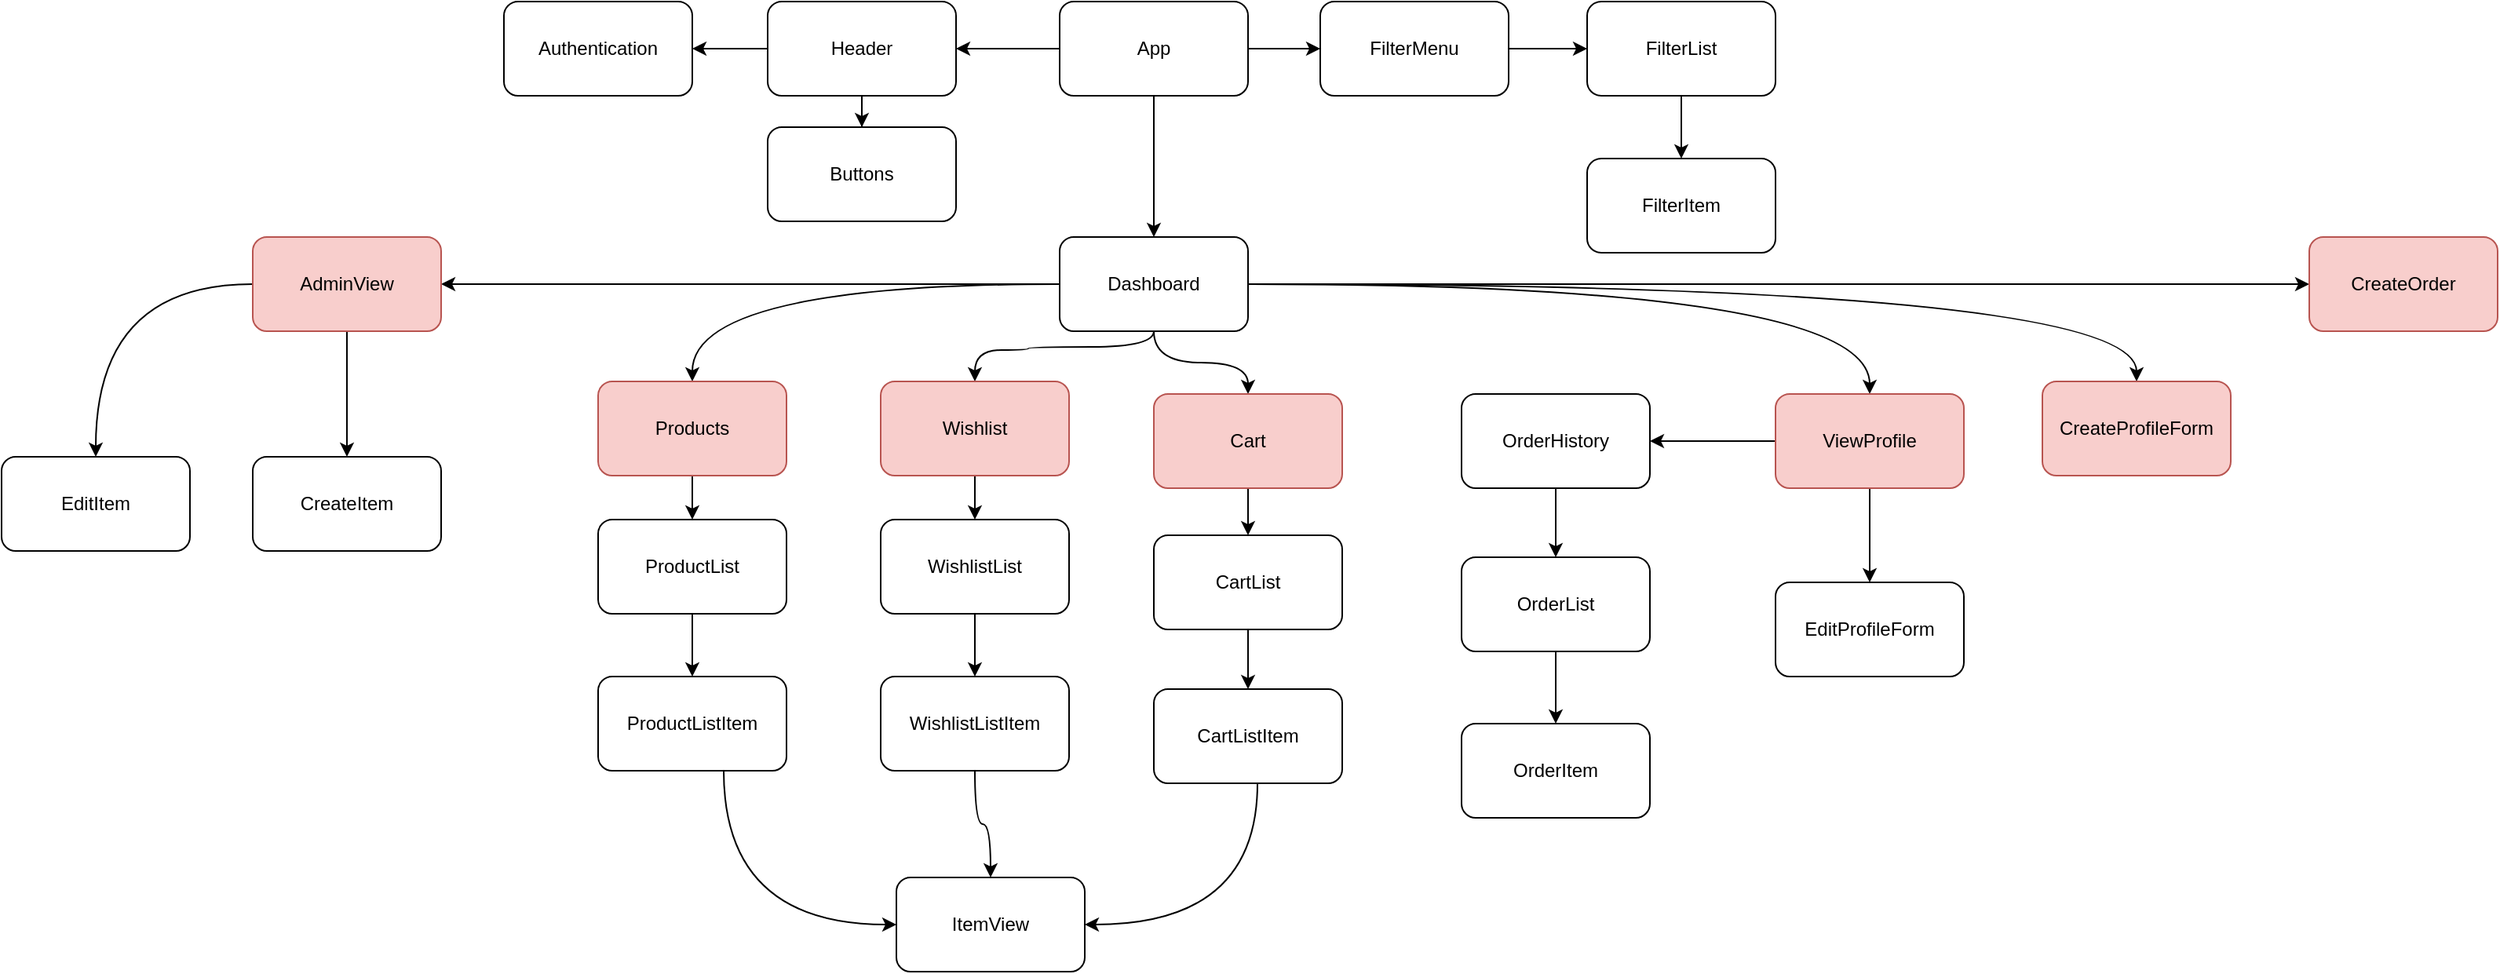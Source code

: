 <mxfile version="24.0.5" type="github">
  <diagram name="Page-1" id="B4nKlDGkZMESR9lPHz7n">
    <mxGraphModel dx="2258" dy="813" grid="1" gridSize="10" guides="1" tooltips="1" connect="1" arrows="1" fold="1" page="1" pageScale="1" pageWidth="827" pageHeight="1169" math="0" shadow="0">
      <root>
        <mxCell id="0" />
        <mxCell id="1" parent="0" />
        <mxCell id="bfhCLQw2ZLlvQpr9e-nP-5" style="edgeStyle=orthogonalEdgeStyle;rounded=0;orthogonalLoop=1;jettySize=auto;html=1;curved=1;" edge="1" parent="1" source="bfhCLQw2ZLlvQpr9e-nP-1" target="bfhCLQw2ZLlvQpr9e-nP-2">
          <mxGeometry relative="1" as="geometry" />
        </mxCell>
        <mxCell id="bfhCLQw2ZLlvQpr9e-nP-6" style="edgeStyle=orthogonalEdgeStyle;rounded=0;orthogonalLoop=1;jettySize=auto;html=1;curved=1;" edge="1" parent="1" source="bfhCLQw2ZLlvQpr9e-nP-1" target="bfhCLQw2ZLlvQpr9e-nP-3">
          <mxGeometry relative="1" as="geometry" />
        </mxCell>
        <mxCell id="bfhCLQw2ZLlvQpr9e-nP-7" style="edgeStyle=orthogonalEdgeStyle;rounded=0;orthogonalLoop=1;jettySize=auto;html=1;curved=1;" edge="1" parent="1" source="bfhCLQw2ZLlvQpr9e-nP-1" target="bfhCLQw2ZLlvQpr9e-nP-4">
          <mxGeometry relative="1" as="geometry" />
        </mxCell>
        <mxCell id="bfhCLQw2ZLlvQpr9e-nP-1" value="App" style="rounded=1;whiteSpace=wrap;html=1;" vertex="1" parent="1">
          <mxGeometry x="354" y="30" width="120" height="60" as="geometry" />
        </mxCell>
        <mxCell id="bfhCLQw2ZLlvQpr9e-nP-38" value="" style="edgeStyle=orthogonalEdgeStyle;rounded=0;orthogonalLoop=1;jettySize=auto;html=1;" edge="1" parent="1" source="bfhCLQw2ZLlvQpr9e-nP-2" target="bfhCLQw2ZLlvQpr9e-nP-37">
          <mxGeometry relative="1" as="geometry" />
        </mxCell>
        <mxCell id="bfhCLQw2ZLlvQpr9e-nP-68" value="" style="edgeStyle=orthogonalEdgeStyle;rounded=0;orthogonalLoop=1;jettySize=auto;html=1;" edge="1" parent="1" source="bfhCLQw2ZLlvQpr9e-nP-2" target="bfhCLQw2ZLlvQpr9e-nP-67">
          <mxGeometry relative="1" as="geometry" />
        </mxCell>
        <mxCell id="bfhCLQw2ZLlvQpr9e-nP-2" value="Header" style="rounded=1;whiteSpace=wrap;html=1;" vertex="1" parent="1">
          <mxGeometry x="168" y="30" width="120" height="60" as="geometry" />
        </mxCell>
        <mxCell id="bfhCLQw2ZLlvQpr9e-nP-17" style="edgeStyle=orthogonalEdgeStyle;rounded=0;orthogonalLoop=1;jettySize=auto;html=1;curved=1;" edge="1" parent="1" source="bfhCLQw2ZLlvQpr9e-nP-3" target="bfhCLQw2ZLlvQpr9e-nP-8">
          <mxGeometry relative="1" as="geometry" />
        </mxCell>
        <mxCell id="bfhCLQw2ZLlvQpr9e-nP-30" style="edgeStyle=orthogonalEdgeStyle;rounded=0;orthogonalLoop=1;jettySize=auto;html=1;curved=1;" edge="1" parent="1" source="bfhCLQw2ZLlvQpr9e-nP-3" target="bfhCLQw2ZLlvQpr9e-nP-9">
          <mxGeometry relative="1" as="geometry" />
        </mxCell>
        <mxCell id="bfhCLQw2ZLlvQpr9e-nP-31" style="edgeStyle=orthogonalEdgeStyle;rounded=0;orthogonalLoop=1;jettySize=auto;html=1;curved=1;" edge="1" parent="1" source="bfhCLQw2ZLlvQpr9e-nP-3" target="bfhCLQw2ZLlvQpr9e-nP-10">
          <mxGeometry relative="1" as="geometry">
            <Array as="points">
              <mxPoint x="414" y="250" />
              <mxPoint x="334" y="250" />
              <mxPoint x="334" y="252" />
              <mxPoint x="300" y="252" />
            </Array>
          </mxGeometry>
        </mxCell>
        <mxCell id="bfhCLQw2ZLlvQpr9e-nP-32" style="edgeStyle=orthogonalEdgeStyle;rounded=0;orthogonalLoop=1;jettySize=auto;html=1;curved=1;" edge="1" parent="1" source="bfhCLQw2ZLlvQpr9e-nP-3" target="bfhCLQw2ZLlvQpr9e-nP-11">
          <mxGeometry relative="1" as="geometry" />
        </mxCell>
        <mxCell id="bfhCLQw2ZLlvQpr9e-nP-36" value="" style="edgeStyle=orthogonalEdgeStyle;rounded=0;orthogonalLoop=1;jettySize=auto;html=1;curved=1;" edge="1" parent="1" source="bfhCLQw2ZLlvQpr9e-nP-3" target="bfhCLQw2ZLlvQpr9e-nP-35">
          <mxGeometry relative="1" as="geometry" />
        </mxCell>
        <mxCell id="bfhCLQw2ZLlvQpr9e-nP-49" value="" style="edgeStyle=orthogonalEdgeStyle;rounded=0;orthogonalLoop=1;jettySize=auto;html=1;curved=1;" edge="1" parent="1" source="bfhCLQw2ZLlvQpr9e-nP-3" target="bfhCLQw2ZLlvQpr9e-nP-48">
          <mxGeometry relative="1" as="geometry" />
        </mxCell>
        <mxCell id="bfhCLQw2ZLlvQpr9e-nP-57" value="" style="edgeStyle=orthogonalEdgeStyle;rounded=0;orthogonalLoop=1;jettySize=auto;html=1;" edge="1" parent="1" source="bfhCLQw2ZLlvQpr9e-nP-3" target="bfhCLQw2ZLlvQpr9e-nP-56">
          <mxGeometry relative="1" as="geometry" />
        </mxCell>
        <mxCell id="bfhCLQw2ZLlvQpr9e-nP-3" value="Dashboard" style="rounded=1;whiteSpace=wrap;html=1;" vertex="1" parent="1">
          <mxGeometry x="354" y="180" width="120" height="60" as="geometry" />
        </mxCell>
        <mxCell id="bfhCLQw2ZLlvQpr9e-nP-14" style="edgeStyle=orthogonalEdgeStyle;rounded=0;orthogonalLoop=1;jettySize=auto;html=1;" edge="1" parent="1" source="bfhCLQw2ZLlvQpr9e-nP-4" target="bfhCLQw2ZLlvQpr9e-nP-13">
          <mxGeometry relative="1" as="geometry" />
        </mxCell>
        <mxCell id="bfhCLQw2ZLlvQpr9e-nP-4" value="FilterMenu" style="rounded=1;whiteSpace=wrap;html=1;" vertex="1" parent="1">
          <mxGeometry x="520" y="30" width="120" height="60" as="geometry" />
        </mxCell>
        <mxCell id="bfhCLQw2ZLlvQpr9e-nP-34" style="edgeStyle=orthogonalEdgeStyle;rounded=0;orthogonalLoop=1;jettySize=auto;html=1;" edge="1" parent="1" source="bfhCLQw2ZLlvQpr9e-nP-8" target="bfhCLQw2ZLlvQpr9e-nP-33">
          <mxGeometry relative="1" as="geometry" />
        </mxCell>
        <mxCell id="bfhCLQw2ZLlvQpr9e-nP-43" value="" style="edgeStyle=orthogonalEdgeStyle;rounded=0;orthogonalLoop=1;jettySize=auto;html=1;" edge="1" parent="1" source="bfhCLQw2ZLlvQpr9e-nP-8" target="bfhCLQw2ZLlvQpr9e-nP-42">
          <mxGeometry relative="1" as="geometry" />
        </mxCell>
        <mxCell id="bfhCLQw2ZLlvQpr9e-nP-8" value="ViewProfile" style="rounded=1;whiteSpace=wrap;html=1;fillColor=#f8cecc;strokeColor=#b85450;" vertex="1" parent="1">
          <mxGeometry x="810" y="280" width="120" height="60" as="geometry" />
        </mxCell>
        <mxCell id="bfhCLQw2ZLlvQpr9e-nP-59" value="" style="edgeStyle=orthogonalEdgeStyle;rounded=0;orthogonalLoop=1;jettySize=auto;html=1;" edge="1" parent="1" source="bfhCLQw2ZLlvQpr9e-nP-9" target="bfhCLQw2ZLlvQpr9e-nP-58">
          <mxGeometry relative="1" as="geometry" />
        </mxCell>
        <mxCell id="bfhCLQw2ZLlvQpr9e-nP-9" value="Products" style="rounded=1;whiteSpace=wrap;html=1;fillColor=#f8cecc;strokeColor=#b85450;" vertex="1" parent="1">
          <mxGeometry x="60" y="272" width="120" height="60" as="geometry" />
        </mxCell>
        <mxCell id="bfhCLQw2ZLlvQpr9e-nP-61" value="" style="edgeStyle=orthogonalEdgeStyle;rounded=0;orthogonalLoop=1;jettySize=auto;html=1;" edge="1" parent="1" source="bfhCLQw2ZLlvQpr9e-nP-10" target="bfhCLQw2ZLlvQpr9e-nP-60">
          <mxGeometry relative="1" as="geometry" />
        </mxCell>
        <mxCell id="bfhCLQw2ZLlvQpr9e-nP-10" value="Wishlist" style="rounded=1;whiteSpace=wrap;html=1;fillColor=#f8cecc;strokeColor=#b85450;" vertex="1" parent="1">
          <mxGeometry x="240" y="272" width="120" height="60" as="geometry" />
        </mxCell>
        <mxCell id="bfhCLQw2ZLlvQpr9e-nP-63" value="" style="edgeStyle=orthogonalEdgeStyle;rounded=0;orthogonalLoop=1;jettySize=auto;html=1;" edge="1" parent="1" source="bfhCLQw2ZLlvQpr9e-nP-11" target="bfhCLQw2ZLlvQpr9e-nP-62">
          <mxGeometry relative="1" as="geometry" />
        </mxCell>
        <mxCell id="bfhCLQw2ZLlvQpr9e-nP-11" value="Cart" style="rounded=1;whiteSpace=wrap;html=1;fillColor=#f8cecc;strokeColor=#b85450;" vertex="1" parent="1">
          <mxGeometry x="414" y="280" width="120" height="60" as="geometry" />
        </mxCell>
        <mxCell id="bfhCLQw2ZLlvQpr9e-nP-21" value="" style="edgeStyle=orthogonalEdgeStyle;rounded=0;orthogonalLoop=1;jettySize=auto;html=1;" edge="1" parent="1" source="bfhCLQw2ZLlvQpr9e-nP-13" target="bfhCLQw2ZLlvQpr9e-nP-20">
          <mxGeometry relative="1" as="geometry" />
        </mxCell>
        <mxCell id="bfhCLQw2ZLlvQpr9e-nP-13" value="FilterList" style="rounded=1;whiteSpace=wrap;html=1;" vertex="1" parent="1">
          <mxGeometry x="690" y="30" width="120" height="60" as="geometry" />
        </mxCell>
        <mxCell id="bfhCLQw2ZLlvQpr9e-nP-27" style="edgeStyle=orthogonalEdgeStyle;rounded=0;orthogonalLoop=1;jettySize=auto;html=1;curved=1;" edge="1" parent="1" source="bfhCLQw2ZLlvQpr9e-nP-15" target="bfhCLQw2ZLlvQpr9e-nP-18">
          <mxGeometry relative="1" as="geometry">
            <Array as="points">
              <mxPoint x="140" y="618" />
            </Array>
          </mxGeometry>
        </mxCell>
        <mxCell id="bfhCLQw2ZLlvQpr9e-nP-15" value="ProductListItem" style="rounded=1;whiteSpace=wrap;html=1;" vertex="1" parent="1">
          <mxGeometry x="60" y="460" width="120" height="60" as="geometry" />
        </mxCell>
        <mxCell id="bfhCLQw2ZLlvQpr9e-nP-29" style="edgeStyle=orthogonalEdgeStyle;rounded=0;orthogonalLoop=1;jettySize=auto;html=1;curved=1;" edge="1" parent="1" source="bfhCLQw2ZLlvQpr9e-nP-16" target="bfhCLQw2ZLlvQpr9e-nP-18">
          <mxGeometry relative="1" as="geometry" />
        </mxCell>
        <mxCell id="bfhCLQw2ZLlvQpr9e-nP-16" value="WishlistListItem" style="rounded=1;whiteSpace=wrap;html=1;" vertex="1" parent="1">
          <mxGeometry x="240" y="460" width="120" height="60" as="geometry" />
        </mxCell>
        <mxCell id="bfhCLQw2ZLlvQpr9e-nP-18" value="ItemView" style="rounded=1;whiteSpace=wrap;html=1;" vertex="1" parent="1">
          <mxGeometry x="250" y="588" width="120" height="60" as="geometry" />
        </mxCell>
        <mxCell id="bfhCLQw2ZLlvQpr9e-nP-20" value="FilterItem" style="whiteSpace=wrap;html=1;rounded=1;" vertex="1" parent="1">
          <mxGeometry x="690" y="130" width="120" height="60" as="geometry" />
        </mxCell>
        <mxCell id="bfhCLQw2ZLlvQpr9e-nP-28" style="edgeStyle=orthogonalEdgeStyle;rounded=0;orthogonalLoop=1;jettySize=auto;html=1;curved=1;" edge="1" parent="1" source="bfhCLQw2ZLlvQpr9e-nP-22" target="bfhCLQw2ZLlvQpr9e-nP-18">
          <mxGeometry relative="1" as="geometry">
            <Array as="points">
              <mxPoint x="480" y="618" />
            </Array>
          </mxGeometry>
        </mxCell>
        <mxCell id="bfhCLQw2ZLlvQpr9e-nP-22" value="CartListItem" style="whiteSpace=wrap;html=1;rounded=1;" vertex="1" parent="1">
          <mxGeometry x="414" y="468" width="120" height="60" as="geometry" />
        </mxCell>
        <mxCell id="bfhCLQw2ZLlvQpr9e-nP-33" value="EditProfileForm" style="rounded=1;whiteSpace=wrap;html=1;" vertex="1" parent="1">
          <mxGeometry x="810" y="400" width="120" height="60" as="geometry" />
        </mxCell>
        <mxCell id="bfhCLQw2ZLlvQpr9e-nP-35" value="CreateProfileForm" style="whiteSpace=wrap;html=1;rounded=1;fillColor=#f8cecc;strokeColor=#b85450;" vertex="1" parent="1">
          <mxGeometry x="980" y="272" width="120" height="60" as="geometry" />
        </mxCell>
        <mxCell id="bfhCLQw2ZLlvQpr9e-nP-37" value="Authentication" style="whiteSpace=wrap;html=1;rounded=1;" vertex="1" parent="1">
          <mxGeometry y="30" width="120" height="60" as="geometry" />
        </mxCell>
        <mxCell id="bfhCLQw2ZLlvQpr9e-nP-45" value="" style="edgeStyle=orthogonalEdgeStyle;rounded=0;orthogonalLoop=1;jettySize=auto;html=1;" edge="1" parent="1" source="bfhCLQw2ZLlvQpr9e-nP-42" target="bfhCLQw2ZLlvQpr9e-nP-44">
          <mxGeometry relative="1" as="geometry" />
        </mxCell>
        <mxCell id="bfhCLQw2ZLlvQpr9e-nP-42" value="OrderHistory" style="whiteSpace=wrap;html=1;rounded=1;" vertex="1" parent="1">
          <mxGeometry x="610" y="280" width="120" height="60" as="geometry" />
        </mxCell>
        <mxCell id="bfhCLQw2ZLlvQpr9e-nP-47" value="" style="edgeStyle=orthogonalEdgeStyle;rounded=0;orthogonalLoop=1;jettySize=auto;html=1;" edge="1" parent="1" source="bfhCLQw2ZLlvQpr9e-nP-44" target="bfhCLQw2ZLlvQpr9e-nP-46">
          <mxGeometry relative="1" as="geometry" />
        </mxCell>
        <mxCell id="bfhCLQw2ZLlvQpr9e-nP-44" value="OrderList" style="whiteSpace=wrap;html=1;rounded=1;" vertex="1" parent="1">
          <mxGeometry x="610" y="384" width="120" height="60" as="geometry" />
        </mxCell>
        <mxCell id="bfhCLQw2ZLlvQpr9e-nP-46" value="OrderItem" style="whiteSpace=wrap;html=1;rounded=1;" vertex="1" parent="1">
          <mxGeometry x="610" y="490" width="120" height="60" as="geometry" />
        </mxCell>
        <mxCell id="bfhCLQw2ZLlvQpr9e-nP-51" value="" style="edgeStyle=orthogonalEdgeStyle;rounded=0;orthogonalLoop=1;jettySize=auto;html=1;" edge="1" parent="1" source="bfhCLQw2ZLlvQpr9e-nP-48" target="bfhCLQw2ZLlvQpr9e-nP-50">
          <mxGeometry relative="1" as="geometry" />
        </mxCell>
        <mxCell id="bfhCLQw2ZLlvQpr9e-nP-53" value="" style="edgeStyle=orthogonalEdgeStyle;rounded=0;orthogonalLoop=1;jettySize=auto;html=1;curved=1;" edge="1" parent="1" source="bfhCLQw2ZLlvQpr9e-nP-48" target="bfhCLQw2ZLlvQpr9e-nP-52">
          <mxGeometry relative="1" as="geometry" />
        </mxCell>
        <mxCell id="bfhCLQw2ZLlvQpr9e-nP-48" value="AdminView" style="whiteSpace=wrap;html=1;rounded=1;fillColor=#f8cecc;strokeColor=#b85450;" vertex="1" parent="1">
          <mxGeometry x="-160" y="180" width="120" height="60" as="geometry" />
        </mxCell>
        <mxCell id="bfhCLQw2ZLlvQpr9e-nP-50" value="CreateItem" style="whiteSpace=wrap;html=1;rounded=1;" vertex="1" parent="1">
          <mxGeometry x="-160" y="320" width="120" height="60" as="geometry" />
        </mxCell>
        <mxCell id="bfhCLQw2ZLlvQpr9e-nP-52" value="EditItem" style="whiteSpace=wrap;html=1;rounded=1;" vertex="1" parent="1">
          <mxGeometry x="-320" y="320" width="120" height="60" as="geometry" />
        </mxCell>
        <mxCell id="bfhCLQw2ZLlvQpr9e-nP-56" value="CreateOrder" style="whiteSpace=wrap;html=1;rounded=1;fillColor=#f8cecc;strokeColor=#b85450;" vertex="1" parent="1">
          <mxGeometry x="1150" y="180" width="120" height="60" as="geometry" />
        </mxCell>
        <mxCell id="bfhCLQw2ZLlvQpr9e-nP-64" style="edgeStyle=orthogonalEdgeStyle;rounded=0;orthogonalLoop=1;jettySize=auto;html=1;" edge="1" parent="1" source="bfhCLQw2ZLlvQpr9e-nP-58" target="bfhCLQw2ZLlvQpr9e-nP-15">
          <mxGeometry relative="1" as="geometry" />
        </mxCell>
        <mxCell id="bfhCLQw2ZLlvQpr9e-nP-58" value="ProductList" style="whiteSpace=wrap;html=1;rounded=1;" vertex="1" parent="1">
          <mxGeometry x="60" y="360" width="120" height="60" as="geometry" />
        </mxCell>
        <mxCell id="bfhCLQw2ZLlvQpr9e-nP-65" style="edgeStyle=orthogonalEdgeStyle;rounded=0;orthogonalLoop=1;jettySize=auto;html=1;" edge="1" parent="1" source="bfhCLQw2ZLlvQpr9e-nP-60" target="bfhCLQw2ZLlvQpr9e-nP-16">
          <mxGeometry relative="1" as="geometry" />
        </mxCell>
        <mxCell id="bfhCLQw2ZLlvQpr9e-nP-60" value="WishlistList" style="whiteSpace=wrap;html=1;rounded=1;" vertex="1" parent="1">
          <mxGeometry x="240" y="360" width="120" height="60" as="geometry" />
        </mxCell>
        <mxCell id="bfhCLQw2ZLlvQpr9e-nP-66" style="edgeStyle=orthogonalEdgeStyle;rounded=0;orthogonalLoop=1;jettySize=auto;html=1;" edge="1" parent="1" source="bfhCLQw2ZLlvQpr9e-nP-62" target="bfhCLQw2ZLlvQpr9e-nP-22">
          <mxGeometry relative="1" as="geometry" />
        </mxCell>
        <mxCell id="bfhCLQw2ZLlvQpr9e-nP-62" value="CartList" style="whiteSpace=wrap;html=1;rounded=1;" vertex="1" parent="1">
          <mxGeometry x="414" y="370" width="120" height="60" as="geometry" />
        </mxCell>
        <mxCell id="bfhCLQw2ZLlvQpr9e-nP-67" value="Buttons" style="whiteSpace=wrap;html=1;rounded=1;" vertex="1" parent="1">
          <mxGeometry x="168" y="110" width="120" height="60" as="geometry" />
        </mxCell>
      </root>
    </mxGraphModel>
  </diagram>
</mxfile>
